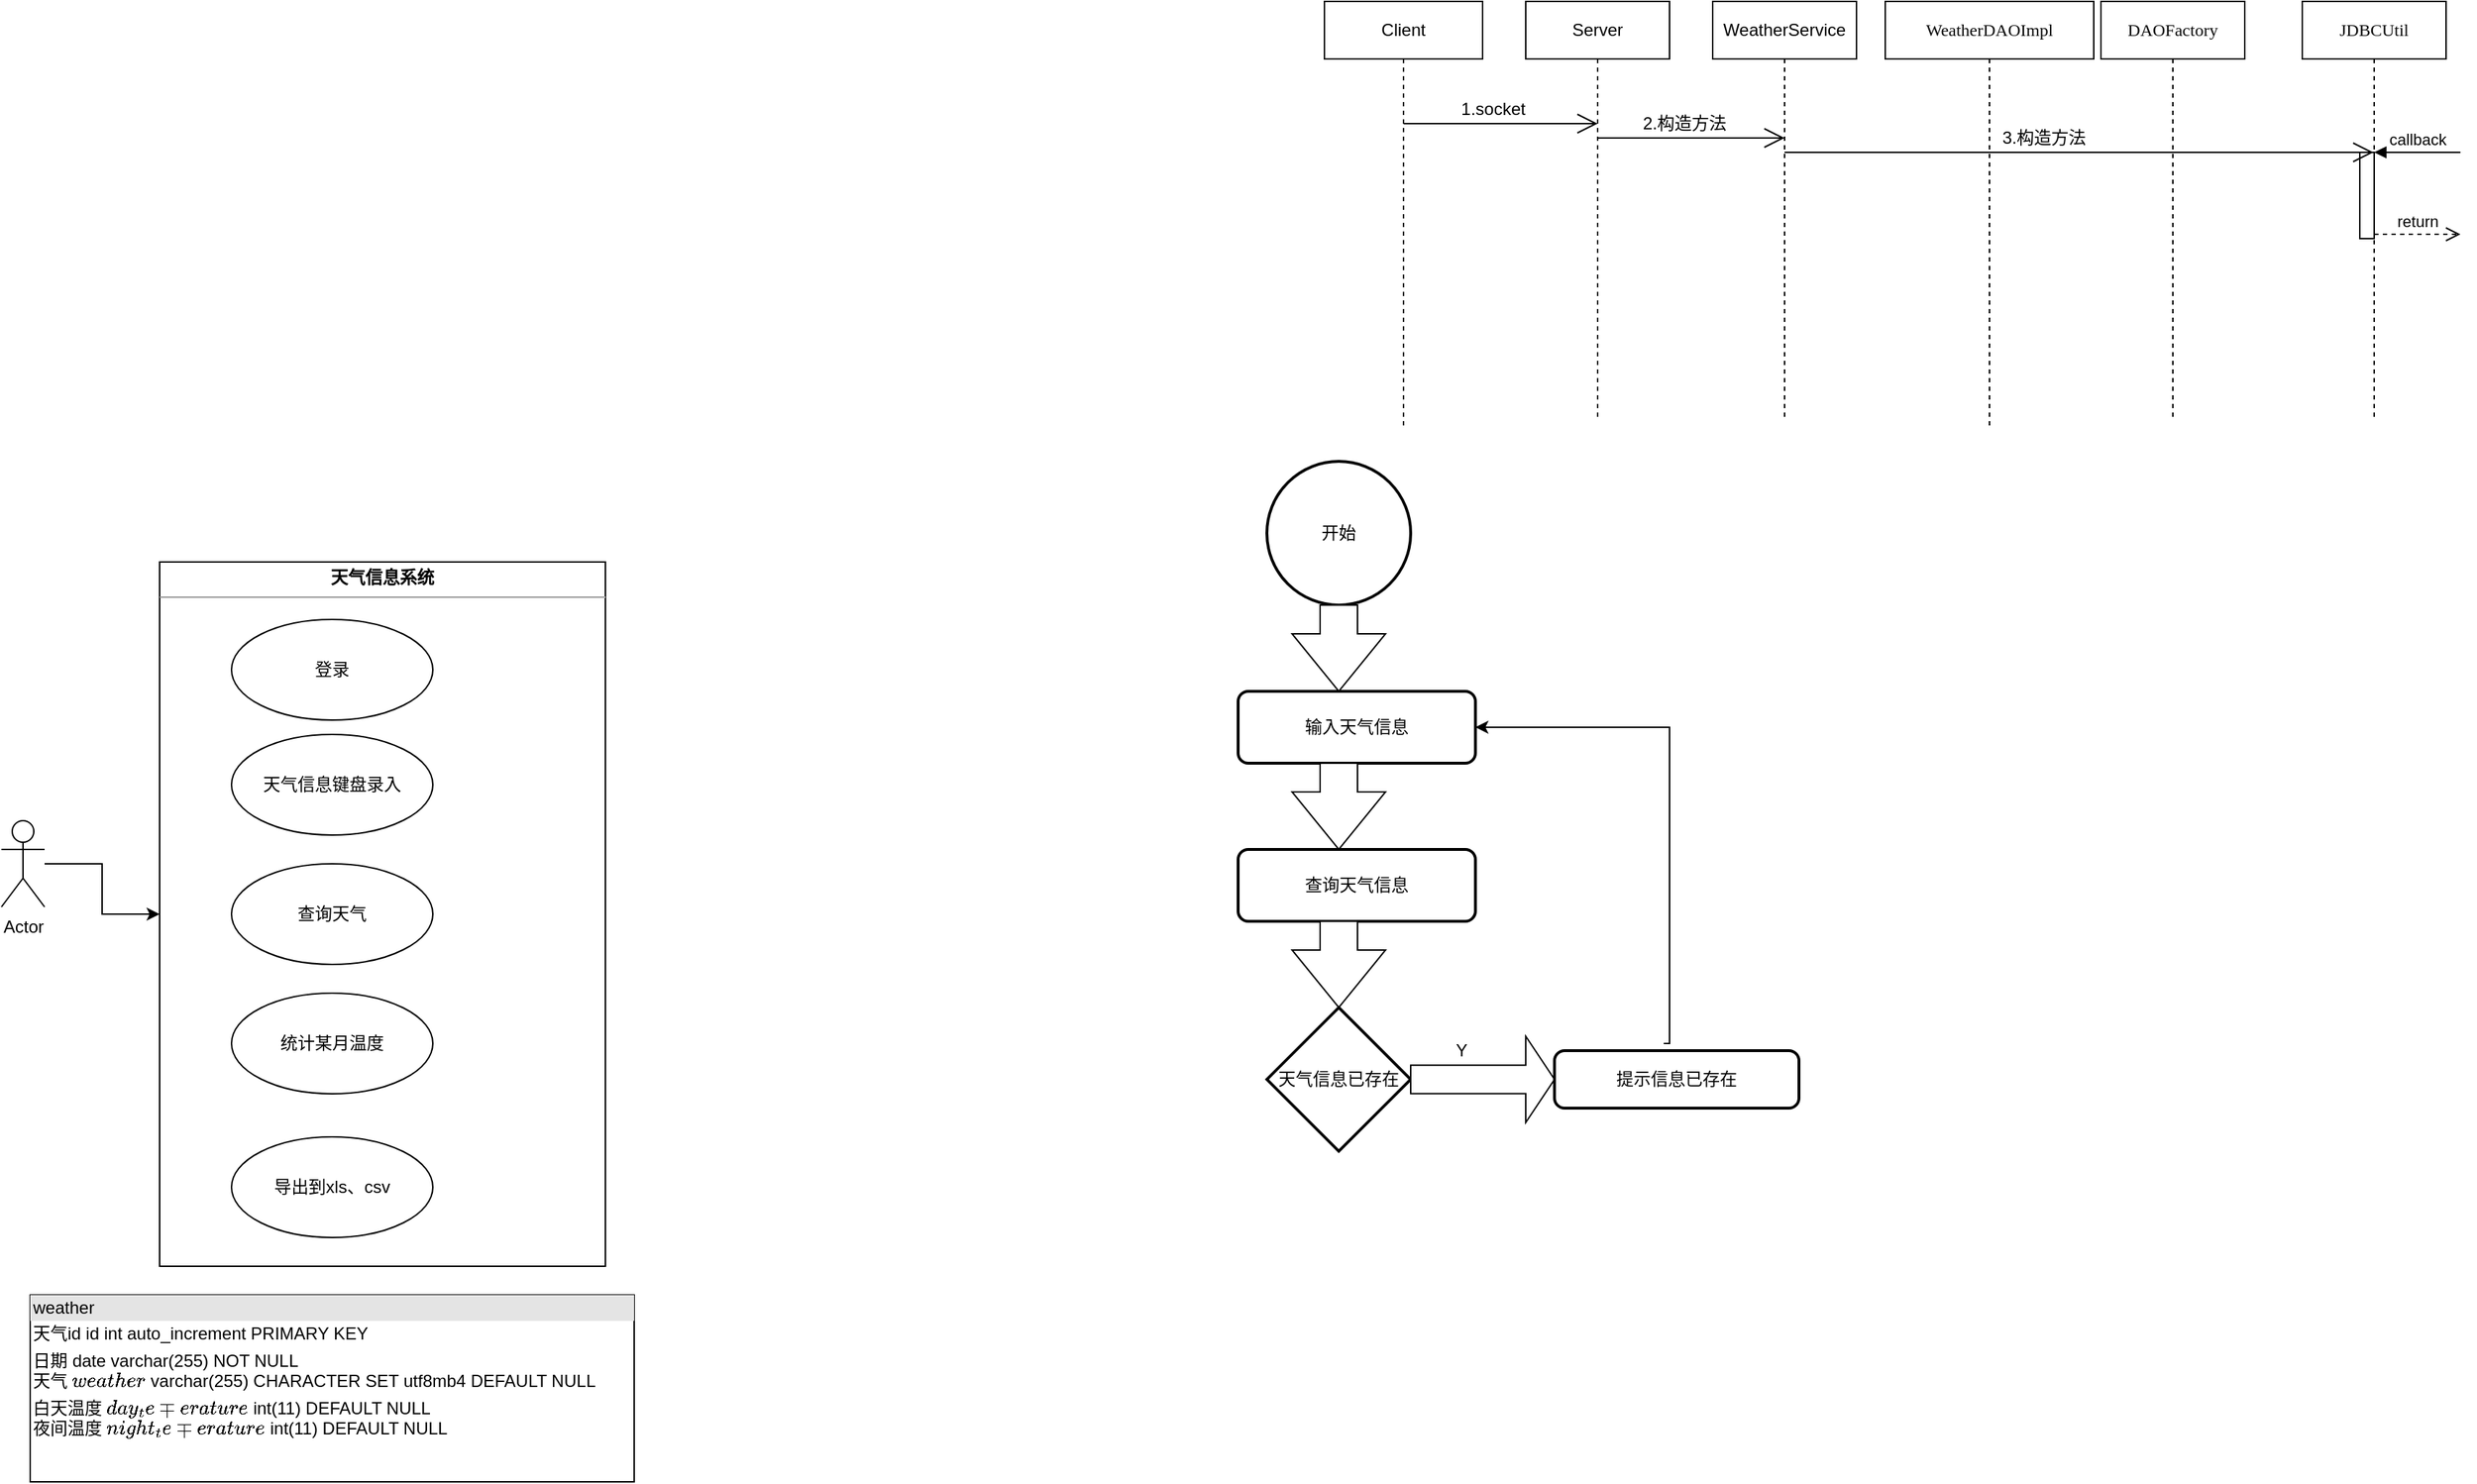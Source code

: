 <mxfile version="18.0.2" type="github">
  <diagram id="UTTcR3mZGYKN0iP_9yWg" name="Page-1">
    <mxGraphModel dx="2249" dy="1955" grid="1" gridSize="10" guides="1" tooltips="1" connect="1" arrows="1" fold="1" page="1" pageScale="1" pageWidth="827" pageHeight="1169" math="0" shadow="0">
      <root>
        <mxCell id="0" />
        <mxCell id="1" parent="0" />
        <mxCell id="1OQX4jLtgAW1z37ysqUo-1" value="&lt;p style=&quot;margin:0px;margin-top:4px;text-align:center;&quot;&gt;&lt;b&gt;天气信息系统&lt;/b&gt;&lt;/p&gt;&lt;hr size=&quot;1&quot;&gt;&lt;div style=&quot;height:2px;&quot;&gt;&lt;/div&gt;" style="verticalAlign=top;align=left;overflow=fill;fontSize=12;fontFamily=Helvetica;html=1;" vertex="1" parent="1">
          <mxGeometry x="-160" y="200" width="310" height="490" as="geometry" />
        </mxCell>
        <mxCell id="1OQX4jLtgAW1z37ysqUo-2" value="天气信息键盘录入" style="ellipse;whiteSpace=wrap;html=1;" vertex="1" parent="1">
          <mxGeometry x="-110" y="320" width="140" height="70" as="geometry" />
        </mxCell>
        <mxCell id="1OQX4jLtgAW1z37ysqUo-3" value="登录" style="ellipse;whiteSpace=wrap;html=1;" vertex="1" parent="1">
          <mxGeometry x="-110" y="240" width="140" height="70" as="geometry" />
        </mxCell>
        <mxCell id="1OQX4jLtgAW1z37ysqUo-4" value="查询天气" style="ellipse;whiteSpace=wrap;html=1;" vertex="1" parent="1">
          <mxGeometry x="-110" y="410" width="140" height="70" as="geometry" />
        </mxCell>
        <mxCell id="1OQX4jLtgAW1z37ysqUo-5" value="统计某月温度" style="ellipse;whiteSpace=wrap;html=1;" vertex="1" parent="1">
          <mxGeometry x="-110" y="500" width="140" height="70" as="geometry" />
        </mxCell>
        <mxCell id="1OQX4jLtgAW1z37ysqUo-6" value="导出到xls、csv" style="ellipse;whiteSpace=wrap;html=1;" vertex="1" parent="1">
          <mxGeometry x="-110" y="600" width="140" height="70" as="geometry" />
        </mxCell>
        <mxCell id="1OQX4jLtgAW1z37ysqUo-12" style="edgeStyle=orthogonalEdgeStyle;rounded=0;orthogonalLoop=1;jettySize=auto;html=1;" edge="1" parent="1" source="1OQX4jLtgAW1z37ysqUo-8" target="1OQX4jLtgAW1z37ysqUo-1">
          <mxGeometry relative="1" as="geometry" />
        </mxCell>
        <mxCell id="1OQX4jLtgAW1z37ysqUo-8" value="Actor" style="shape=umlActor;verticalLabelPosition=bottom;verticalAlign=top;html=1;" vertex="1" parent="1">
          <mxGeometry x="-270" y="380" width="30" height="60" as="geometry" />
        </mxCell>
        <mxCell id="1OQX4jLtgAW1z37ysqUo-14" value="&lt;div style=&quot;box-sizing:border-box;width:100%;background:#e4e4e4;padding:2px;&quot;&gt;weather&lt;/div&gt;&lt;table style=&quot;width:100%;font-size:1em;&quot; cellpadding=&quot;2&quot; cellspacing=&quot;0&quot;&gt;&lt;tbody&gt;&lt;tr&gt;&lt;td&gt;天气id&amp;nbsp;id int auto_increment&amp;nbsp;PRIMARY KEY&lt;/td&gt;&lt;td&gt;&lt;br&gt;&lt;/td&gt;&lt;/tr&gt;&lt;tr&gt;&lt;td&gt;日期 date varchar(255) NOT NULL&lt;br&gt;天气&amp;nbsp;`weather` varchar(255) CHARACTER SET utf8mb4 DEFAULT NULL&lt;br&gt;&lt;/td&gt;&lt;td&gt;&lt;br&gt;&lt;/td&gt;&lt;/tr&gt;&lt;tr&gt;&lt;td&gt;白天温度&amp;nbsp;`day_temperature` int(11) DEFAULT NULL&lt;br&gt;夜间温度&amp;nbsp;`night_temperature` int(11) DEFAULT NULL&lt;/td&gt;&lt;td&gt;&lt;br&gt;&lt;/td&gt;&lt;/tr&gt;&lt;/tbody&gt;&lt;/table&gt;" style="verticalAlign=top;align=left;overflow=fill;html=1;" vertex="1" parent="1">
          <mxGeometry x="-250" y="710" width="420" height="130" as="geometry" />
        </mxCell>
        <mxCell id="1OQX4jLtgAW1z37ysqUo-20" value="Client" style="shape=umlLifeline;perimeter=lifelinePerimeter;whiteSpace=wrap;html=1;container=1;collapsible=0;recursiveResize=0;outlineConnect=0;" vertex="1" parent="1">
          <mxGeometry x="650" y="-190" width="110" height="295" as="geometry" />
        </mxCell>
        <mxCell id="1OQX4jLtgAW1z37ysqUo-21" value="Server" style="shape=umlLifeline;perimeter=lifelinePerimeter;whiteSpace=wrap;html=1;container=1;collapsible=0;recursiveResize=0;outlineConnect=0;" vertex="1" parent="1">
          <mxGeometry x="790" y="-190" width="100" height="290" as="geometry" />
        </mxCell>
        <mxCell id="1OQX4jLtgAW1z37ysqUo-26" value="" style="endArrow=open;endFill=1;endSize=12;html=1;rounded=0;" edge="1" parent="1OQX4jLtgAW1z37ysqUo-21" source="1OQX4jLtgAW1z37ysqUo-20">
          <mxGeometry width="160" relative="1" as="geometry">
            <mxPoint x="-80" y="85" as="sourcePoint" />
            <mxPoint x="50" y="85" as="targetPoint" />
            <Array as="points">
              <mxPoint x="-40" y="85" />
            </Array>
          </mxGeometry>
        </mxCell>
        <mxCell id="1OQX4jLtgAW1z37ysqUo-22" value="&lt;pre style=&quot;font-size: 9pt; background-color: rgb(255, 255, 255); color: rgb(8, 8, 8); font-family: &amp;quot;Microsoft YaHei UI&amp;quot;;&quot;&gt;WeatherDAOImpl&lt;/pre&gt;" style="shape=umlLifeline;perimeter=lifelinePerimeter;whiteSpace=wrap;html=1;container=1;collapsible=0;recursiveResize=0;outlineConnect=0;" vertex="1" parent="1">
          <mxGeometry x="1040" y="-190" width="145" height="295" as="geometry" />
        </mxCell>
        <mxCell id="1OQX4jLtgAW1z37ysqUo-29" value="3.构造方法" style="text;html=1;align=center;verticalAlign=middle;resizable=0;points=[];autosize=1;strokeColor=none;fillColor=none;" vertex="1" parent="1OQX4jLtgAW1z37ysqUo-22">
          <mxGeometry x="75" y="85" width="70" height="20" as="geometry" />
        </mxCell>
        <mxCell id="1OQX4jLtgAW1z37ysqUo-23" value="&lt;pre style=&quot;font-size: 9pt; background-color: rgb(255, 255, 255); color: rgb(8, 8, 8); font-family: &amp;quot;Microsoft YaHei UI&amp;quot;;&quot;&gt;DAOFactory&lt;/pre&gt;" style="shape=umlLifeline;perimeter=lifelinePerimeter;whiteSpace=wrap;html=1;container=1;collapsible=0;recursiveResize=0;outlineConnect=0;" vertex="1" parent="1">
          <mxGeometry x="1190" y="-190" width="100" height="290" as="geometry" />
        </mxCell>
        <mxCell id="1OQX4jLtgAW1z37ysqUo-24" value="&lt;pre style=&quot;font-size: 9pt; background-color: rgb(255, 255, 255); color: rgb(8, 8, 8); font-family: &amp;quot;Microsoft YaHei UI&amp;quot;;&quot;&gt;JDBCUtil&lt;/pre&gt;" style="shape=umlLifeline;perimeter=lifelinePerimeter;whiteSpace=wrap;html=1;container=1;collapsible=0;recursiveResize=0;outlineConnect=0;" vertex="1" parent="1">
          <mxGeometry x="1330" y="-190" width="100" height="290" as="geometry" />
        </mxCell>
        <mxCell id="1OQX4jLtgAW1z37ysqUo-34" value="" style="html=1;points=[];perimeter=orthogonalPerimeter;" vertex="1" parent="1OQX4jLtgAW1z37ysqUo-24">
          <mxGeometry x="40" y="105" width="10" height="60" as="geometry" />
        </mxCell>
        <mxCell id="1OQX4jLtgAW1z37ysqUo-35" value="callback" style="html=1;verticalAlign=bottom;endArrow=block;entryX=1;entryY=0;rounded=0;" edge="1" target="1OQX4jLtgAW1z37ysqUo-34" parent="1OQX4jLtgAW1z37ysqUo-24">
          <mxGeometry relative="1" as="geometry">
            <mxPoint x="110" y="105" as="sourcePoint" />
            <Array as="points">
              <mxPoint x="80" y="105" />
              <mxPoint x="60" y="105" />
            </Array>
          </mxGeometry>
        </mxCell>
        <mxCell id="1OQX4jLtgAW1z37ysqUo-36" value="return" style="html=1;verticalAlign=bottom;endArrow=open;dashed=1;endSize=8;exitX=1;exitY=0.95;rounded=0;" edge="1" source="1OQX4jLtgAW1z37ysqUo-34" parent="1OQX4jLtgAW1z37ysqUo-24">
          <mxGeometry relative="1" as="geometry">
            <mxPoint x="110" y="162" as="targetPoint" />
          </mxGeometry>
        </mxCell>
        <mxCell id="1OQX4jLtgAW1z37ysqUo-25" value="WeatherService&lt;br&gt;" style="shape=umlLifeline;perimeter=lifelinePerimeter;whiteSpace=wrap;html=1;container=1;collapsible=0;recursiveResize=0;outlineConnect=0;" vertex="1" parent="1">
          <mxGeometry x="920" y="-190" width="100" height="290" as="geometry" />
        </mxCell>
        <mxCell id="1OQX4jLtgAW1z37ysqUo-30" value="" style="endArrow=open;endFill=1;endSize=12;html=1;rounded=0;" edge="1" parent="1">
          <mxGeometry width="160" relative="1" as="geometry">
            <mxPoint x="840" y="-95" as="sourcePoint" />
            <mxPoint x="970" y="-95" as="targetPoint" />
          </mxGeometry>
        </mxCell>
        <mxCell id="1OQX4jLtgAW1z37ysqUo-27" value="1.socket" style="text;html=1;align=center;verticalAlign=middle;resizable=0;points=[];autosize=1;strokeColor=none;fillColor=none;" vertex="1" parent="1">
          <mxGeometry x="737" y="-125" width="60" height="20" as="geometry" />
        </mxCell>
        <mxCell id="1OQX4jLtgAW1z37ysqUo-32" value="2.构造方法" style="text;html=1;align=center;verticalAlign=middle;resizable=0;points=[];autosize=1;strokeColor=none;fillColor=none;" vertex="1" parent="1">
          <mxGeometry x="865" y="-115" width="70" height="20" as="geometry" />
        </mxCell>
        <mxCell id="1OQX4jLtgAW1z37ysqUo-33" value="" style="endArrow=open;endFill=1;endSize=12;html=1;rounded=0;" edge="1" parent="1" target="1OQX4jLtgAW1z37ysqUo-24">
          <mxGeometry width="160" relative="1" as="geometry">
            <mxPoint x="970" y="-85" as="sourcePoint" />
            <mxPoint x="1130" y="-85" as="targetPoint" />
          </mxGeometry>
        </mxCell>
        <mxCell id="1OQX4jLtgAW1z37ysqUo-37" value="开始" style="strokeWidth=2;html=1;shape=mxgraph.flowchart.start_2;whiteSpace=wrap;" vertex="1" parent="1">
          <mxGeometry x="610" y="130" width="100" height="100" as="geometry" />
        </mxCell>
        <mxCell id="1OQX4jLtgAW1z37ysqUo-39" value="" style="html=1;shadow=0;dashed=0;align=center;verticalAlign=middle;shape=mxgraph.arrows2.arrow;dy=0.6;dx=40;direction=south;notch=0;" vertex="1" parent="1">
          <mxGeometry x="627.5" y="230" width="65" height="60" as="geometry" />
        </mxCell>
        <mxCell id="1OQX4jLtgAW1z37ysqUo-40" value="输入天气信息" style="rounded=1;whiteSpace=wrap;html=1;absoluteArcSize=1;arcSize=14;strokeWidth=2;" vertex="1" parent="1">
          <mxGeometry x="590" y="290" width="165" height="50" as="geometry" />
        </mxCell>
        <mxCell id="1OQX4jLtgAW1z37ysqUo-41" value="" style="html=1;shadow=0;dashed=0;align=center;verticalAlign=middle;shape=mxgraph.arrows2.arrow;dy=0.6;dx=40;direction=south;notch=0;" vertex="1" parent="1">
          <mxGeometry x="627.5" y="340" width="65" height="60" as="geometry" />
        </mxCell>
        <mxCell id="1OQX4jLtgAW1z37ysqUo-42" value="查询天气信息" style="rounded=1;whiteSpace=wrap;html=1;absoluteArcSize=1;arcSize=14;strokeWidth=2;" vertex="1" parent="1">
          <mxGeometry x="590" y="400" width="165" height="50" as="geometry" />
        </mxCell>
        <mxCell id="1OQX4jLtgAW1z37ysqUo-43" value="" style="html=1;shadow=0;dashed=0;align=center;verticalAlign=middle;shape=mxgraph.arrows2.arrow;dy=0.6;dx=40;direction=south;notch=0;" vertex="1" parent="1">
          <mxGeometry x="627.5" y="450" width="65" height="60" as="geometry" />
        </mxCell>
        <mxCell id="1OQX4jLtgAW1z37ysqUo-45" value="天气信息已存在" style="strokeWidth=2;html=1;shape=mxgraph.flowchart.decision;whiteSpace=wrap;" vertex="1" parent="1">
          <mxGeometry x="610" y="510" width="100" height="100" as="geometry" />
        </mxCell>
        <mxCell id="1OQX4jLtgAW1z37ysqUo-46" value="" style="html=1;shadow=0;dashed=0;align=center;verticalAlign=middle;shape=mxgraph.arrows2.arrow;dy=0.67;dx=20;notch=0;" vertex="1" parent="1">
          <mxGeometry x="710" y="530" width="100" height="60" as="geometry" />
        </mxCell>
        <mxCell id="1OQX4jLtgAW1z37ysqUo-47" value="Y" style="text;html=1;align=center;verticalAlign=middle;resizable=0;points=[];autosize=1;strokeColor=none;fillColor=none;" vertex="1" parent="1">
          <mxGeometry x="735" y="530" width="20" height="20" as="geometry" />
        </mxCell>
        <mxCell id="1OQX4jLtgAW1z37ysqUo-48" value="提示信息已存在" style="rounded=1;whiteSpace=wrap;html=1;absoluteArcSize=1;arcSize=14;strokeWidth=2;" vertex="1" parent="1">
          <mxGeometry x="810" y="540" width="170" height="40" as="geometry" />
        </mxCell>
        <mxCell id="1OQX4jLtgAW1z37ysqUo-49" value="" style="edgeStyle=segmentEdgeStyle;endArrow=classic;html=1;rounded=0;exitX=0.447;exitY=-0.125;exitDx=0;exitDy=0;exitPerimeter=0;entryX=1;entryY=0.5;entryDx=0;entryDy=0;" edge="1" parent="1" source="1OQX4jLtgAW1z37ysqUo-48" target="1OQX4jLtgAW1z37ysqUo-40">
          <mxGeometry width="50" height="50" relative="1" as="geometry">
            <mxPoint x="870" y="520" as="sourcePoint" />
            <mxPoint x="890" y="450" as="targetPoint" />
            <Array as="points">
              <mxPoint x="890" y="535" />
              <mxPoint x="890" y="315" />
            </Array>
          </mxGeometry>
        </mxCell>
      </root>
    </mxGraphModel>
  </diagram>
</mxfile>
